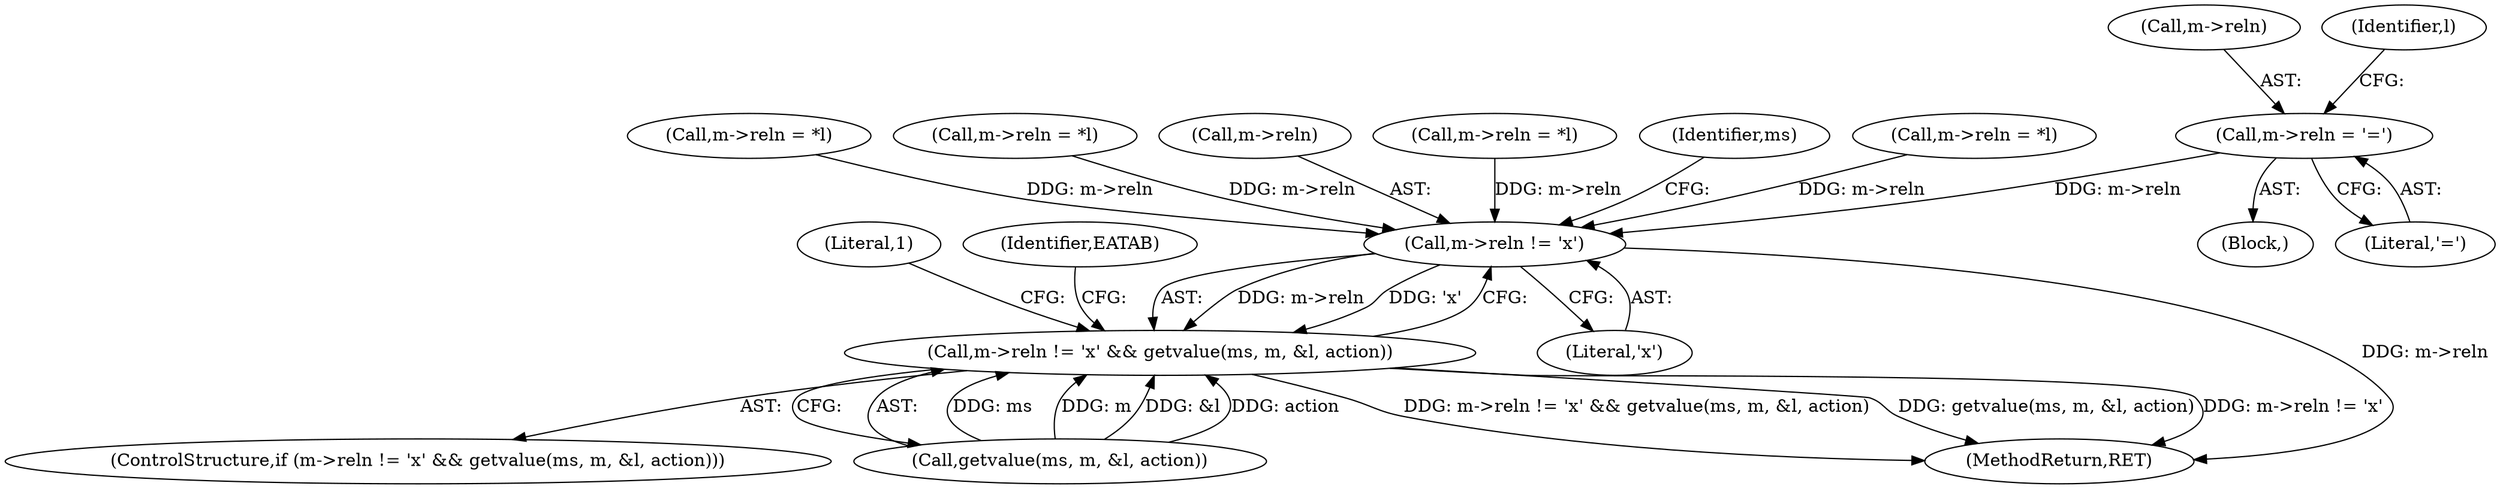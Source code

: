 digraph "0_file_4a284c89d6ef11aca34da65da7d673050a5ea320@pointer" {
"1001355" [label="(Call,m->reln = '=')"];
"1001396" [label="(Call,m->reln != 'x')"];
"1001395" [label="(Call,m->reln != 'x' && getvalue(ms, m, &l, action))"];
"1001401" [label="(Call,getvalue(ms, m, &l, action))"];
"1001345" [label="(Call,m->reln = *l)"];
"1001327" [label="(Call,m->reln = *l)"];
"1001288" [label="(Block,)"];
"1001356" [label="(Call,m->reln)"];
"1001400" [label="(Literal,'x')"];
"1001395" [label="(Call,m->reln != 'x' && getvalue(ms, m, &l, action))"];
"1001396" [label="(Call,m->reln != 'x')"];
"1001397" [label="(Call,m->reln)"];
"1001364" [label="(Identifier,l)"];
"1001409" [label="(Literal,1)"];
"1001359" [label="(Literal,'=')"];
"1001291" [label="(Call,m->reln = *l)"];
"1001410" [label="(Identifier,EATAB)"];
"1001402" [label="(Identifier,ms)"];
"1001394" [label="(ControlStructure,if (m->reln != 'x' && getvalue(ms, m, &l, action)))"];
"1001537" [label="(MethodReturn,RET)"];
"1001355" [label="(Call,m->reln = '=')"];
"1001385" [label="(Call,m->reln = *l)"];
"1001355" -> "1001288"  [label="AST: "];
"1001355" -> "1001359"  [label="CFG: "];
"1001356" -> "1001355"  [label="AST: "];
"1001359" -> "1001355"  [label="AST: "];
"1001364" -> "1001355"  [label="CFG: "];
"1001355" -> "1001396"  [label="DDG: m->reln"];
"1001396" -> "1001395"  [label="AST: "];
"1001396" -> "1001400"  [label="CFG: "];
"1001397" -> "1001396"  [label="AST: "];
"1001400" -> "1001396"  [label="AST: "];
"1001402" -> "1001396"  [label="CFG: "];
"1001395" -> "1001396"  [label="CFG: "];
"1001396" -> "1001537"  [label="DDG: m->reln"];
"1001396" -> "1001395"  [label="DDG: m->reln"];
"1001396" -> "1001395"  [label="DDG: 'x'"];
"1001327" -> "1001396"  [label="DDG: m->reln"];
"1001345" -> "1001396"  [label="DDG: m->reln"];
"1001291" -> "1001396"  [label="DDG: m->reln"];
"1001385" -> "1001396"  [label="DDG: m->reln"];
"1001395" -> "1001394"  [label="AST: "];
"1001395" -> "1001401"  [label="CFG: "];
"1001401" -> "1001395"  [label="AST: "];
"1001409" -> "1001395"  [label="CFG: "];
"1001410" -> "1001395"  [label="CFG: "];
"1001395" -> "1001537"  [label="DDG: m->reln != 'x' && getvalue(ms, m, &l, action)"];
"1001395" -> "1001537"  [label="DDG: getvalue(ms, m, &l, action)"];
"1001395" -> "1001537"  [label="DDG: m->reln != 'x'"];
"1001401" -> "1001395"  [label="DDG: ms"];
"1001401" -> "1001395"  [label="DDG: m"];
"1001401" -> "1001395"  [label="DDG: &l"];
"1001401" -> "1001395"  [label="DDG: action"];
}

